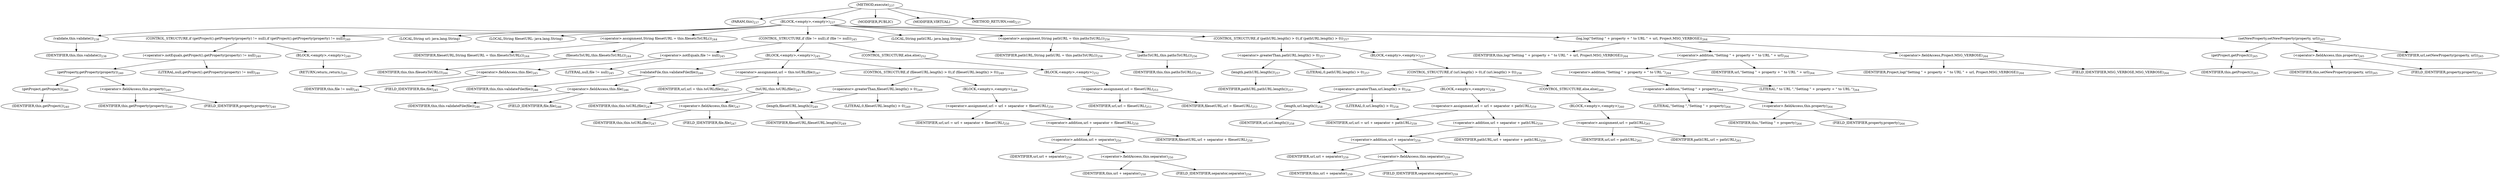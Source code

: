 digraph "execute" {  
"395" [label = <(METHOD,execute)<SUB>237</SUB>> ]
"31" [label = <(PARAM,this)<SUB>237</SUB>> ]
"396" [label = <(BLOCK,&lt;empty&gt;,&lt;empty&gt;)<SUB>237</SUB>> ]
"397" [label = <(validate,this.validate())<SUB>238</SUB>> ]
"30" [label = <(IDENTIFIER,this,this.validate())<SUB>238</SUB>> ]
"398" [label = <(CONTROL_STRUCTURE,if (getProject().getProperty(property) != null),if (getProject().getProperty(property) != null))<SUB>240</SUB>> ]
"399" [label = <(&lt;operator&gt;.notEquals,getProject().getProperty(property) != null)<SUB>240</SUB>> ]
"400" [label = <(getProperty,getProperty(property))<SUB>240</SUB>> ]
"401" [label = <(getProject,getProject())<SUB>240</SUB>> ]
"32" [label = <(IDENTIFIER,this,getProject())<SUB>240</SUB>> ]
"402" [label = <(&lt;operator&gt;.fieldAccess,this.property)<SUB>240</SUB>> ]
"403" [label = <(IDENTIFIER,this,getProperty(property))<SUB>240</SUB>> ]
"404" [label = <(FIELD_IDENTIFIER,property,property)<SUB>240</SUB>> ]
"405" [label = <(LITERAL,null,getProject().getProperty(property) != null)<SUB>240</SUB>> ]
"406" [label = <(BLOCK,&lt;empty&gt;,&lt;empty&gt;)<SUB>240</SUB>> ]
"407" [label = <(RETURN,return;,return;)<SUB>241</SUB>> ]
"408" [label = <(LOCAL,String url: java.lang.String)> ]
"409" [label = <(LOCAL,String filesetURL: java.lang.String)> ]
"410" [label = <(&lt;operator&gt;.assignment,String filesetURL = this.filesetsToURL())<SUB>244</SUB>> ]
"411" [label = <(IDENTIFIER,filesetURL,String filesetURL = this.filesetsToURL())<SUB>244</SUB>> ]
"412" [label = <(filesetsToURL,this.filesetsToURL())<SUB>244</SUB>> ]
"33" [label = <(IDENTIFIER,this,this.filesetsToURL())<SUB>244</SUB>> ]
"413" [label = <(CONTROL_STRUCTURE,if (file != null),if (file != null))<SUB>245</SUB>> ]
"414" [label = <(&lt;operator&gt;.notEquals,file != null)<SUB>245</SUB>> ]
"415" [label = <(&lt;operator&gt;.fieldAccess,this.file)<SUB>245</SUB>> ]
"416" [label = <(IDENTIFIER,this,file != null)<SUB>245</SUB>> ]
"417" [label = <(FIELD_IDENTIFIER,file,file)<SUB>245</SUB>> ]
"418" [label = <(LITERAL,null,file != null)<SUB>245</SUB>> ]
"419" [label = <(BLOCK,&lt;empty&gt;,&lt;empty&gt;)<SUB>245</SUB>> ]
"420" [label = <(validateFile,this.validateFile(file))<SUB>246</SUB>> ]
"34" [label = <(IDENTIFIER,this,this.validateFile(file))<SUB>246</SUB>> ]
"421" [label = <(&lt;operator&gt;.fieldAccess,this.file)<SUB>246</SUB>> ]
"422" [label = <(IDENTIFIER,this,this.validateFile(file))<SUB>246</SUB>> ]
"423" [label = <(FIELD_IDENTIFIER,file,file)<SUB>246</SUB>> ]
"424" [label = <(&lt;operator&gt;.assignment,url = this.toURL(file))<SUB>247</SUB>> ]
"425" [label = <(IDENTIFIER,url,url = this.toURL(file))<SUB>247</SUB>> ]
"426" [label = <(toURL,this.toURL(file))<SUB>247</SUB>> ]
"35" [label = <(IDENTIFIER,this,this.toURL(file))<SUB>247</SUB>> ]
"427" [label = <(&lt;operator&gt;.fieldAccess,this.file)<SUB>247</SUB>> ]
"428" [label = <(IDENTIFIER,this,this.toURL(file))<SUB>247</SUB>> ]
"429" [label = <(FIELD_IDENTIFIER,file,file)<SUB>247</SUB>> ]
"430" [label = <(CONTROL_STRUCTURE,if (filesetURL.length() &gt; 0),if (filesetURL.length() &gt; 0))<SUB>249</SUB>> ]
"431" [label = <(&lt;operator&gt;.greaterThan,filesetURL.length() &gt; 0)<SUB>249</SUB>> ]
"432" [label = <(length,filesetURL.length())<SUB>249</SUB>> ]
"433" [label = <(IDENTIFIER,filesetURL,filesetURL.length())<SUB>249</SUB>> ]
"434" [label = <(LITERAL,0,filesetURL.length() &gt; 0)<SUB>249</SUB>> ]
"435" [label = <(BLOCK,&lt;empty&gt;,&lt;empty&gt;)<SUB>249</SUB>> ]
"436" [label = <(&lt;operator&gt;.assignment,url = url + separator + filesetURL)<SUB>250</SUB>> ]
"437" [label = <(IDENTIFIER,url,url = url + separator + filesetURL)<SUB>250</SUB>> ]
"438" [label = <(&lt;operator&gt;.addition,url + separator + filesetURL)<SUB>250</SUB>> ]
"439" [label = <(&lt;operator&gt;.addition,url + separator)<SUB>250</SUB>> ]
"440" [label = <(IDENTIFIER,url,url + separator)<SUB>250</SUB>> ]
"441" [label = <(&lt;operator&gt;.fieldAccess,this.separator)<SUB>250</SUB>> ]
"442" [label = <(IDENTIFIER,this,url + separator)<SUB>250</SUB>> ]
"443" [label = <(FIELD_IDENTIFIER,separator,separator)<SUB>250</SUB>> ]
"444" [label = <(IDENTIFIER,filesetURL,url + separator + filesetURL)<SUB>250</SUB>> ]
"445" [label = <(CONTROL_STRUCTURE,else,else)<SUB>252</SUB>> ]
"446" [label = <(BLOCK,&lt;empty&gt;,&lt;empty&gt;)<SUB>252</SUB>> ]
"447" [label = <(&lt;operator&gt;.assignment,url = filesetURL)<SUB>253</SUB>> ]
"448" [label = <(IDENTIFIER,url,url = filesetURL)<SUB>253</SUB>> ]
"449" [label = <(IDENTIFIER,filesetURL,url = filesetURL)<SUB>253</SUB>> ]
"450" [label = <(LOCAL,String pathURL: java.lang.String)> ]
"451" [label = <(&lt;operator&gt;.assignment,String pathURL = this.pathsToURL())<SUB>256</SUB>> ]
"452" [label = <(IDENTIFIER,pathURL,String pathURL = this.pathsToURL())<SUB>256</SUB>> ]
"453" [label = <(pathsToURL,this.pathsToURL())<SUB>256</SUB>> ]
"36" [label = <(IDENTIFIER,this,this.pathsToURL())<SUB>256</SUB>> ]
"454" [label = <(CONTROL_STRUCTURE,if (pathURL.length() &gt; 0),if (pathURL.length() &gt; 0))<SUB>257</SUB>> ]
"455" [label = <(&lt;operator&gt;.greaterThan,pathURL.length() &gt; 0)<SUB>257</SUB>> ]
"456" [label = <(length,pathURL.length())<SUB>257</SUB>> ]
"457" [label = <(IDENTIFIER,pathURL,pathURL.length())<SUB>257</SUB>> ]
"458" [label = <(LITERAL,0,pathURL.length() &gt; 0)<SUB>257</SUB>> ]
"459" [label = <(BLOCK,&lt;empty&gt;,&lt;empty&gt;)<SUB>257</SUB>> ]
"460" [label = <(CONTROL_STRUCTURE,if (url.length() &gt; 0),if (url.length() &gt; 0))<SUB>258</SUB>> ]
"461" [label = <(&lt;operator&gt;.greaterThan,url.length() &gt; 0)<SUB>258</SUB>> ]
"462" [label = <(length,url.length())<SUB>258</SUB>> ]
"463" [label = <(IDENTIFIER,url,url.length())<SUB>258</SUB>> ]
"464" [label = <(LITERAL,0,url.length() &gt; 0)<SUB>258</SUB>> ]
"465" [label = <(BLOCK,&lt;empty&gt;,&lt;empty&gt;)<SUB>258</SUB>> ]
"466" [label = <(&lt;operator&gt;.assignment,url = url + separator + pathURL)<SUB>259</SUB>> ]
"467" [label = <(IDENTIFIER,url,url = url + separator + pathURL)<SUB>259</SUB>> ]
"468" [label = <(&lt;operator&gt;.addition,url + separator + pathURL)<SUB>259</SUB>> ]
"469" [label = <(&lt;operator&gt;.addition,url + separator)<SUB>259</SUB>> ]
"470" [label = <(IDENTIFIER,url,url + separator)<SUB>259</SUB>> ]
"471" [label = <(&lt;operator&gt;.fieldAccess,this.separator)<SUB>259</SUB>> ]
"472" [label = <(IDENTIFIER,this,url + separator)<SUB>259</SUB>> ]
"473" [label = <(FIELD_IDENTIFIER,separator,separator)<SUB>259</SUB>> ]
"474" [label = <(IDENTIFIER,pathURL,url + separator + pathURL)<SUB>259</SUB>> ]
"475" [label = <(CONTROL_STRUCTURE,else,else)<SUB>260</SUB>> ]
"476" [label = <(BLOCK,&lt;empty&gt;,&lt;empty&gt;)<SUB>260</SUB>> ]
"477" [label = <(&lt;operator&gt;.assignment,url = pathURL)<SUB>261</SUB>> ]
"478" [label = <(IDENTIFIER,url,url = pathURL)<SUB>261</SUB>> ]
"479" [label = <(IDENTIFIER,pathURL,url = pathURL)<SUB>261</SUB>> ]
"480" [label = <(log,log(&quot;Setting &quot; + property + &quot; to URL &quot; + url, Project.MSG_VERBOSE))<SUB>264</SUB>> ]
"37" [label = <(IDENTIFIER,this,log(&quot;Setting &quot; + property + &quot; to URL &quot; + url, Project.MSG_VERBOSE))<SUB>264</SUB>> ]
"481" [label = <(&lt;operator&gt;.addition,&quot;Setting &quot; + property + &quot; to URL &quot; + url)<SUB>264</SUB>> ]
"482" [label = <(&lt;operator&gt;.addition,&quot;Setting &quot; + property + &quot; to URL &quot;)<SUB>264</SUB>> ]
"483" [label = <(&lt;operator&gt;.addition,&quot;Setting &quot; + property)<SUB>264</SUB>> ]
"484" [label = <(LITERAL,&quot;Setting &quot;,&quot;Setting &quot; + property)<SUB>264</SUB>> ]
"485" [label = <(&lt;operator&gt;.fieldAccess,this.property)<SUB>264</SUB>> ]
"486" [label = <(IDENTIFIER,this,&quot;Setting &quot; + property)<SUB>264</SUB>> ]
"487" [label = <(FIELD_IDENTIFIER,property,property)<SUB>264</SUB>> ]
"488" [label = <(LITERAL,&quot; to URL &quot;,&quot;Setting &quot; + property + &quot; to URL &quot;)<SUB>264</SUB>> ]
"489" [label = <(IDENTIFIER,url,&quot;Setting &quot; + property + &quot; to URL &quot; + url)<SUB>264</SUB>> ]
"490" [label = <(&lt;operator&gt;.fieldAccess,Project.MSG_VERBOSE)<SUB>264</SUB>> ]
"491" [label = <(IDENTIFIER,Project,log(&quot;Setting &quot; + property + &quot; to URL &quot; + url, Project.MSG_VERBOSE))<SUB>264</SUB>> ]
"492" [label = <(FIELD_IDENTIFIER,MSG_VERBOSE,MSG_VERBOSE)<SUB>264</SUB>> ]
"493" [label = <(setNewProperty,setNewProperty(property, url))<SUB>265</SUB>> ]
"494" [label = <(getProject,getProject())<SUB>265</SUB>> ]
"38" [label = <(IDENTIFIER,this,getProject())<SUB>265</SUB>> ]
"495" [label = <(&lt;operator&gt;.fieldAccess,this.property)<SUB>265</SUB>> ]
"496" [label = <(IDENTIFIER,this,setNewProperty(property, url))<SUB>265</SUB>> ]
"497" [label = <(FIELD_IDENTIFIER,property,property)<SUB>265</SUB>> ]
"498" [label = <(IDENTIFIER,url,setNewProperty(property, url))<SUB>265</SUB>> ]
"499" [label = <(MODIFIER,PUBLIC)> ]
"500" [label = <(MODIFIER,VIRTUAL)> ]
"501" [label = <(METHOD_RETURN,void)<SUB>237</SUB>> ]
  "395" -> "31" 
  "395" -> "396" 
  "395" -> "499" 
  "395" -> "500" 
  "395" -> "501" 
  "396" -> "397" 
  "396" -> "398" 
  "396" -> "408" 
  "396" -> "409" 
  "396" -> "410" 
  "396" -> "413" 
  "396" -> "450" 
  "396" -> "451" 
  "396" -> "454" 
  "396" -> "480" 
  "396" -> "493" 
  "397" -> "30" 
  "398" -> "399" 
  "398" -> "406" 
  "399" -> "400" 
  "399" -> "405" 
  "400" -> "401" 
  "400" -> "402" 
  "401" -> "32" 
  "402" -> "403" 
  "402" -> "404" 
  "406" -> "407" 
  "410" -> "411" 
  "410" -> "412" 
  "412" -> "33" 
  "413" -> "414" 
  "413" -> "419" 
  "413" -> "445" 
  "414" -> "415" 
  "414" -> "418" 
  "415" -> "416" 
  "415" -> "417" 
  "419" -> "420" 
  "419" -> "424" 
  "419" -> "430" 
  "420" -> "34" 
  "420" -> "421" 
  "421" -> "422" 
  "421" -> "423" 
  "424" -> "425" 
  "424" -> "426" 
  "426" -> "35" 
  "426" -> "427" 
  "427" -> "428" 
  "427" -> "429" 
  "430" -> "431" 
  "430" -> "435" 
  "431" -> "432" 
  "431" -> "434" 
  "432" -> "433" 
  "435" -> "436" 
  "436" -> "437" 
  "436" -> "438" 
  "438" -> "439" 
  "438" -> "444" 
  "439" -> "440" 
  "439" -> "441" 
  "441" -> "442" 
  "441" -> "443" 
  "445" -> "446" 
  "446" -> "447" 
  "447" -> "448" 
  "447" -> "449" 
  "451" -> "452" 
  "451" -> "453" 
  "453" -> "36" 
  "454" -> "455" 
  "454" -> "459" 
  "455" -> "456" 
  "455" -> "458" 
  "456" -> "457" 
  "459" -> "460" 
  "460" -> "461" 
  "460" -> "465" 
  "460" -> "475" 
  "461" -> "462" 
  "461" -> "464" 
  "462" -> "463" 
  "465" -> "466" 
  "466" -> "467" 
  "466" -> "468" 
  "468" -> "469" 
  "468" -> "474" 
  "469" -> "470" 
  "469" -> "471" 
  "471" -> "472" 
  "471" -> "473" 
  "475" -> "476" 
  "476" -> "477" 
  "477" -> "478" 
  "477" -> "479" 
  "480" -> "37" 
  "480" -> "481" 
  "480" -> "490" 
  "481" -> "482" 
  "481" -> "489" 
  "482" -> "483" 
  "482" -> "488" 
  "483" -> "484" 
  "483" -> "485" 
  "485" -> "486" 
  "485" -> "487" 
  "490" -> "491" 
  "490" -> "492" 
  "493" -> "494" 
  "493" -> "495" 
  "493" -> "498" 
  "494" -> "38" 
  "495" -> "496" 
  "495" -> "497" 
}
